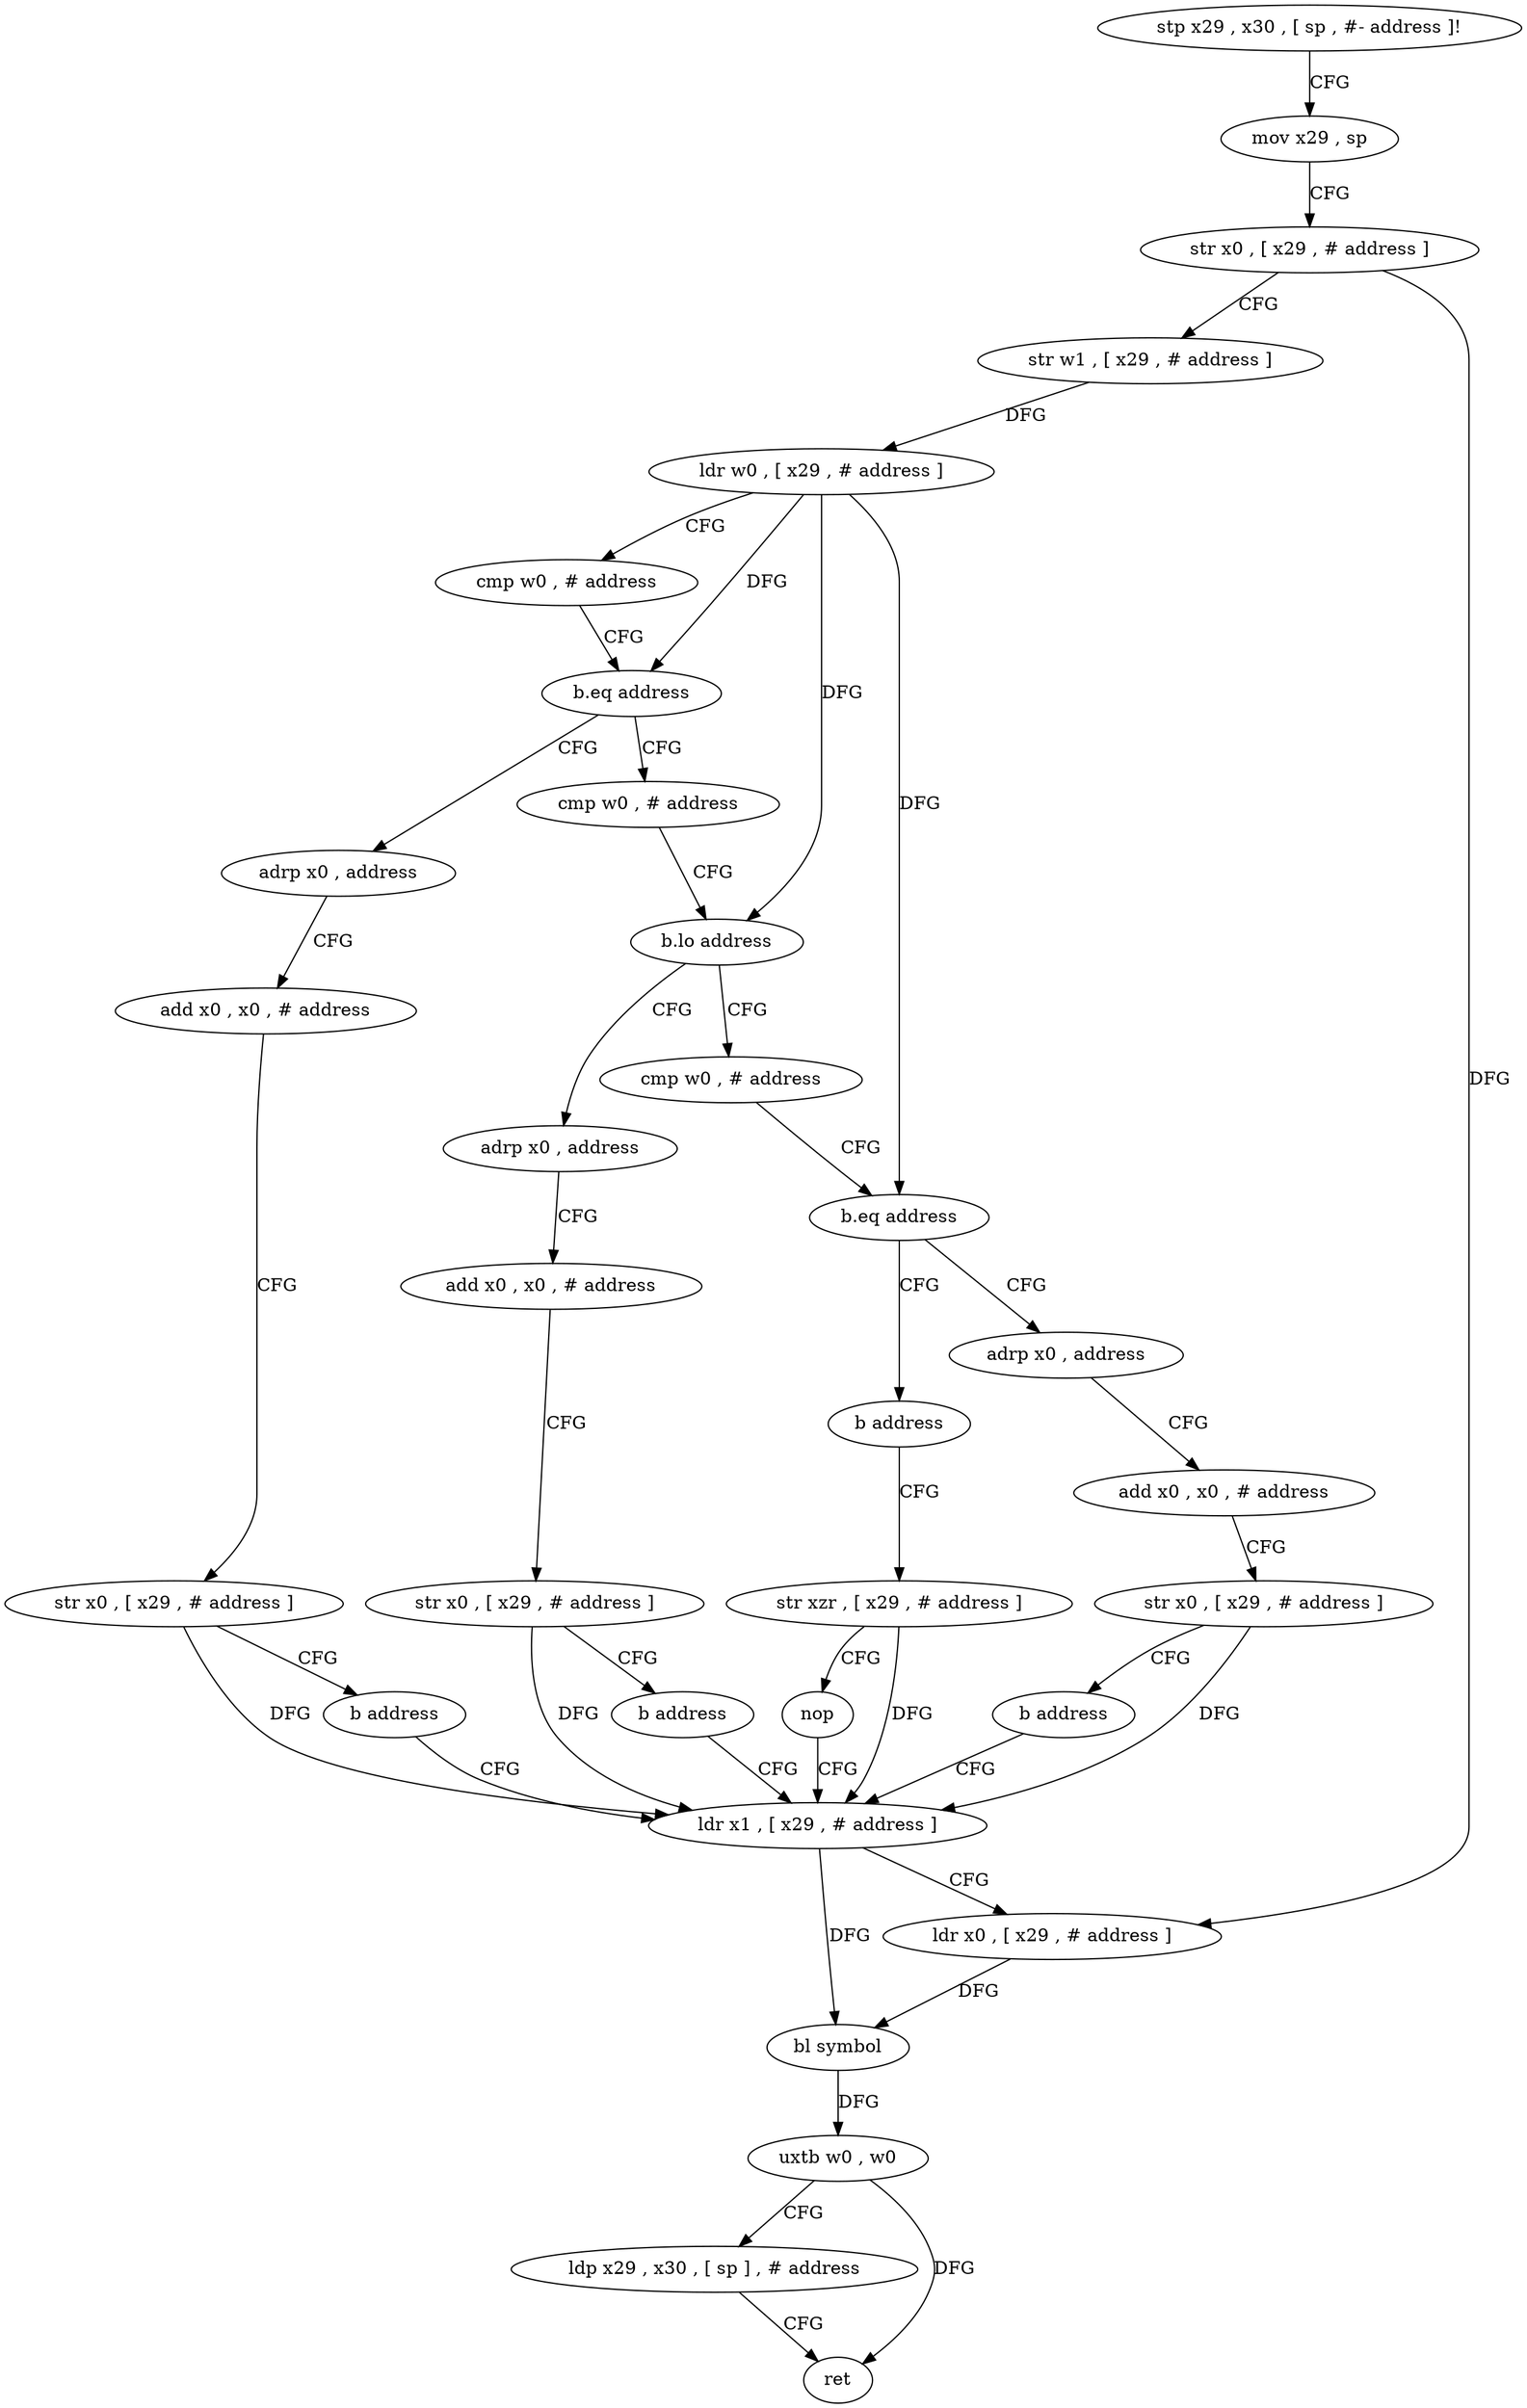 digraph "func" {
"172904" [label = "stp x29 , x30 , [ sp , #- address ]!" ]
"172908" [label = "mov x29 , sp" ]
"172912" [label = "str x0 , [ x29 , # address ]" ]
"172916" [label = "str w1 , [ x29 , # address ]" ]
"172920" [label = "ldr w0 , [ x29 , # address ]" ]
"172924" [label = "cmp w0 , # address" ]
"172928" [label = "b.eq address" ]
"172968" [label = "adrp x0 , address" ]
"172932" [label = "cmp w0 , # address" ]
"172972" [label = "add x0 , x0 , # address" ]
"172976" [label = "str x0 , [ x29 , # address ]" ]
"172980" [label = "b address" ]
"173008" [label = "ldr x1 , [ x29 , # address ]" ]
"172936" [label = "b.lo address" ]
"172952" [label = "adrp x0 , address" ]
"172940" [label = "cmp w0 , # address" ]
"173012" [label = "ldr x0 , [ x29 , # address ]" ]
"173016" [label = "bl symbol" ]
"173020" [label = "uxtb w0 , w0" ]
"173024" [label = "ldp x29 , x30 , [ sp ] , # address" ]
"173028" [label = "ret" ]
"172956" [label = "add x0 , x0 , # address" ]
"172960" [label = "str x0 , [ x29 , # address ]" ]
"172964" [label = "b address" ]
"172944" [label = "b.eq address" ]
"172984" [label = "adrp x0 , address" ]
"172948" [label = "b address" ]
"172988" [label = "add x0 , x0 , # address" ]
"172992" [label = "str x0 , [ x29 , # address ]" ]
"172996" [label = "b address" ]
"173000" [label = "str xzr , [ x29 , # address ]" ]
"173004" [label = "nop" ]
"172904" -> "172908" [ label = "CFG" ]
"172908" -> "172912" [ label = "CFG" ]
"172912" -> "172916" [ label = "CFG" ]
"172912" -> "173012" [ label = "DFG" ]
"172916" -> "172920" [ label = "DFG" ]
"172920" -> "172924" [ label = "CFG" ]
"172920" -> "172928" [ label = "DFG" ]
"172920" -> "172936" [ label = "DFG" ]
"172920" -> "172944" [ label = "DFG" ]
"172924" -> "172928" [ label = "CFG" ]
"172928" -> "172968" [ label = "CFG" ]
"172928" -> "172932" [ label = "CFG" ]
"172968" -> "172972" [ label = "CFG" ]
"172932" -> "172936" [ label = "CFG" ]
"172972" -> "172976" [ label = "CFG" ]
"172976" -> "172980" [ label = "CFG" ]
"172976" -> "173008" [ label = "DFG" ]
"172980" -> "173008" [ label = "CFG" ]
"173008" -> "173012" [ label = "CFG" ]
"173008" -> "173016" [ label = "DFG" ]
"172936" -> "172952" [ label = "CFG" ]
"172936" -> "172940" [ label = "CFG" ]
"172952" -> "172956" [ label = "CFG" ]
"172940" -> "172944" [ label = "CFG" ]
"173012" -> "173016" [ label = "DFG" ]
"173016" -> "173020" [ label = "DFG" ]
"173020" -> "173024" [ label = "CFG" ]
"173020" -> "173028" [ label = "DFG" ]
"173024" -> "173028" [ label = "CFG" ]
"172956" -> "172960" [ label = "CFG" ]
"172960" -> "172964" [ label = "CFG" ]
"172960" -> "173008" [ label = "DFG" ]
"172964" -> "173008" [ label = "CFG" ]
"172944" -> "172984" [ label = "CFG" ]
"172944" -> "172948" [ label = "CFG" ]
"172984" -> "172988" [ label = "CFG" ]
"172948" -> "173000" [ label = "CFG" ]
"172988" -> "172992" [ label = "CFG" ]
"172992" -> "172996" [ label = "CFG" ]
"172992" -> "173008" [ label = "DFG" ]
"172996" -> "173008" [ label = "CFG" ]
"173000" -> "173004" [ label = "CFG" ]
"173000" -> "173008" [ label = "DFG" ]
"173004" -> "173008" [ label = "CFG" ]
}
